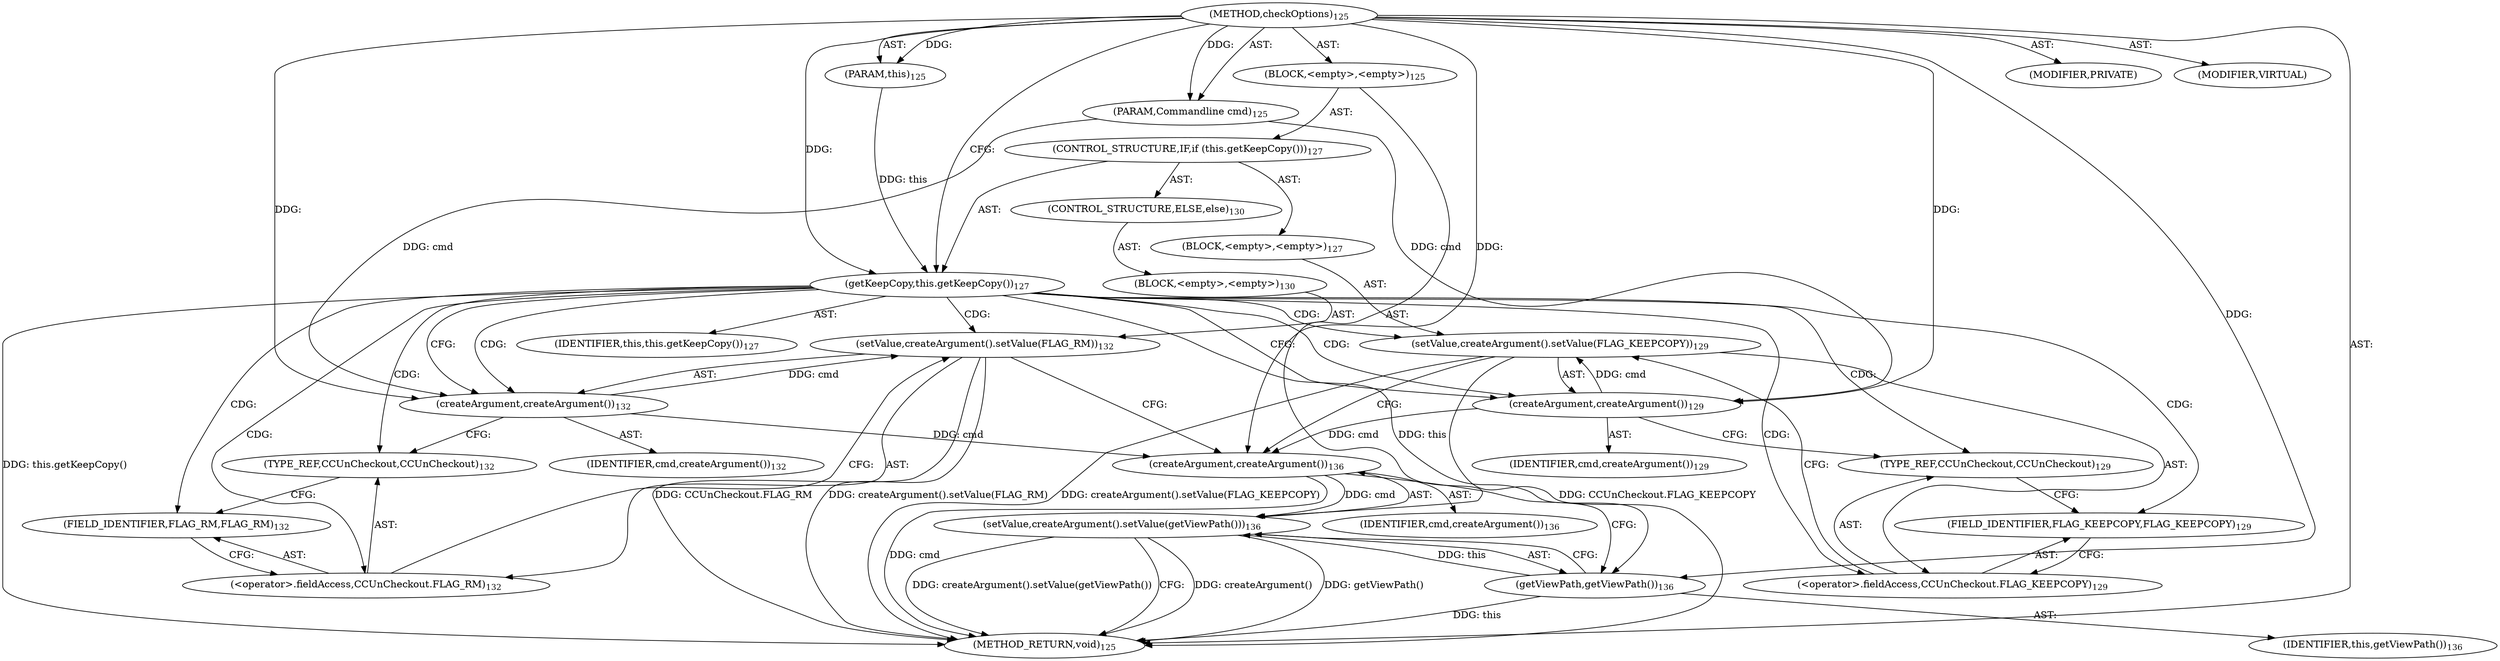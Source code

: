 digraph "checkOptions" {  
"111669149697" [label = <(METHOD,checkOptions)<SUB>125</SUB>> ]
"115964116993" [label = <(PARAM,this)<SUB>125</SUB>> ]
"115964116994" [label = <(PARAM,Commandline cmd)<SUB>125</SUB>> ]
"25769803780" [label = <(BLOCK,&lt;empty&gt;,&lt;empty&gt;)<SUB>125</SUB>> ]
"47244640258" [label = <(CONTROL_STRUCTURE,IF,if (this.getKeepCopy()))<SUB>127</SUB>> ]
"30064771099" [label = <(getKeepCopy,this.getKeepCopy())<SUB>127</SUB>> ]
"68719476743" [label = <(IDENTIFIER,this,this.getKeepCopy())<SUB>127</SUB>> ]
"25769803781" [label = <(BLOCK,&lt;empty&gt;,&lt;empty&gt;)<SUB>127</SUB>> ]
"30064771100" [label = <(setValue,createArgument().setValue(FLAG_KEEPCOPY))<SUB>129</SUB>> ]
"30064771101" [label = <(createArgument,createArgument())<SUB>129</SUB>> ]
"68719476764" [label = <(IDENTIFIER,cmd,createArgument())<SUB>129</SUB>> ]
"30064771102" [label = <(&lt;operator&gt;.fieldAccess,CCUnCheckout.FLAG_KEEPCOPY)<SUB>129</SUB>> ]
"180388626432" [label = <(TYPE_REF,CCUnCheckout,CCUnCheckout)<SUB>129</SUB>> ]
"55834574848" [label = <(FIELD_IDENTIFIER,FLAG_KEEPCOPY,FLAG_KEEPCOPY)<SUB>129</SUB>> ]
"47244640259" [label = <(CONTROL_STRUCTURE,ELSE,else)<SUB>130</SUB>> ]
"25769803782" [label = <(BLOCK,&lt;empty&gt;,&lt;empty&gt;)<SUB>130</SUB>> ]
"30064771103" [label = <(setValue,createArgument().setValue(FLAG_RM))<SUB>132</SUB>> ]
"30064771104" [label = <(createArgument,createArgument())<SUB>132</SUB>> ]
"68719476765" [label = <(IDENTIFIER,cmd,createArgument())<SUB>132</SUB>> ]
"30064771105" [label = <(&lt;operator&gt;.fieldAccess,CCUnCheckout.FLAG_RM)<SUB>132</SUB>> ]
"180388626433" [label = <(TYPE_REF,CCUnCheckout,CCUnCheckout)<SUB>132</SUB>> ]
"55834574849" [label = <(FIELD_IDENTIFIER,FLAG_RM,FLAG_RM)<SUB>132</SUB>> ]
"30064771106" [label = <(setValue,createArgument().setValue(getViewPath()))<SUB>136</SUB>> ]
"30064771107" [label = <(createArgument,createArgument())<SUB>136</SUB>> ]
"68719476766" [label = <(IDENTIFIER,cmd,createArgument())<SUB>136</SUB>> ]
"30064771108" [label = <(getViewPath,getViewPath())<SUB>136</SUB>> ]
"68719476744" [label = <(IDENTIFIER,this,getViewPath())<SUB>136</SUB>> ]
"133143986179" [label = <(MODIFIER,PRIVATE)> ]
"133143986180" [label = <(MODIFIER,VIRTUAL)> ]
"128849018881" [label = <(METHOD_RETURN,void)<SUB>125</SUB>> ]
  "111669149697" -> "115964116993"  [ label = "AST: "] 
  "111669149697" -> "115964116994"  [ label = "AST: "] 
  "111669149697" -> "25769803780"  [ label = "AST: "] 
  "111669149697" -> "133143986179"  [ label = "AST: "] 
  "111669149697" -> "133143986180"  [ label = "AST: "] 
  "111669149697" -> "128849018881"  [ label = "AST: "] 
  "25769803780" -> "47244640258"  [ label = "AST: "] 
  "25769803780" -> "30064771106"  [ label = "AST: "] 
  "47244640258" -> "30064771099"  [ label = "AST: "] 
  "47244640258" -> "25769803781"  [ label = "AST: "] 
  "47244640258" -> "47244640259"  [ label = "AST: "] 
  "30064771099" -> "68719476743"  [ label = "AST: "] 
  "25769803781" -> "30064771100"  [ label = "AST: "] 
  "30064771100" -> "30064771101"  [ label = "AST: "] 
  "30064771100" -> "30064771102"  [ label = "AST: "] 
  "30064771101" -> "68719476764"  [ label = "AST: "] 
  "30064771102" -> "180388626432"  [ label = "AST: "] 
  "30064771102" -> "55834574848"  [ label = "AST: "] 
  "47244640259" -> "25769803782"  [ label = "AST: "] 
  "25769803782" -> "30064771103"  [ label = "AST: "] 
  "30064771103" -> "30064771104"  [ label = "AST: "] 
  "30064771103" -> "30064771105"  [ label = "AST: "] 
  "30064771104" -> "68719476765"  [ label = "AST: "] 
  "30064771105" -> "180388626433"  [ label = "AST: "] 
  "30064771105" -> "55834574849"  [ label = "AST: "] 
  "30064771106" -> "30064771107"  [ label = "AST: "] 
  "30064771106" -> "30064771108"  [ label = "AST: "] 
  "30064771107" -> "68719476766"  [ label = "AST: "] 
  "30064771108" -> "68719476744"  [ label = "AST: "] 
  "30064771106" -> "128849018881"  [ label = "CFG: "] 
  "30064771099" -> "30064771101"  [ label = "CFG: "] 
  "30064771099" -> "30064771104"  [ label = "CFG: "] 
  "30064771107" -> "30064771108"  [ label = "CFG: "] 
  "30064771108" -> "30064771106"  [ label = "CFG: "] 
  "30064771100" -> "30064771107"  [ label = "CFG: "] 
  "30064771101" -> "180388626432"  [ label = "CFG: "] 
  "30064771102" -> "30064771100"  [ label = "CFG: "] 
  "30064771103" -> "30064771107"  [ label = "CFG: "] 
  "180388626432" -> "55834574848"  [ label = "CFG: "] 
  "55834574848" -> "30064771102"  [ label = "CFG: "] 
  "30064771104" -> "180388626433"  [ label = "CFG: "] 
  "30064771105" -> "30064771103"  [ label = "CFG: "] 
  "180388626433" -> "55834574849"  [ label = "CFG: "] 
  "55834574849" -> "30064771105"  [ label = "CFG: "] 
  "111669149697" -> "30064771099"  [ label = "CFG: "] 
  "30064771099" -> "128849018881"  [ label = "DDG: this.getKeepCopy()"] 
  "30064771103" -> "128849018881"  [ label = "DDG: CCUnCheckout.FLAG_RM"] 
  "30064771103" -> "128849018881"  [ label = "DDG: createArgument().setValue(FLAG_RM)"] 
  "30064771100" -> "128849018881"  [ label = "DDG: CCUnCheckout.FLAG_KEEPCOPY"] 
  "30064771100" -> "128849018881"  [ label = "DDG: createArgument().setValue(FLAG_KEEPCOPY)"] 
  "30064771107" -> "128849018881"  [ label = "DDG: cmd"] 
  "30064771106" -> "128849018881"  [ label = "DDG: createArgument()"] 
  "30064771108" -> "128849018881"  [ label = "DDG: this"] 
  "30064771106" -> "128849018881"  [ label = "DDG: getViewPath()"] 
  "30064771106" -> "128849018881"  [ label = "DDG: createArgument().setValue(getViewPath())"] 
  "111669149697" -> "115964116993"  [ label = "DDG: "] 
  "111669149697" -> "115964116994"  [ label = "DDG: "] 
  "30064771107" -> "30064771106"  [ label = "DDG: cmd"] 
  "30064771108" -> "30064771106"  [ label = "DDG: this"] 
  "115964116993" -> "30064771099"  [ label = "DDG: this"] 
  "111669149697" -> "30064771099"  [ label = "DDG: "] 
  "30064771104" -> "30064771107"  [ label = "DDG: cmd"] 
  "30064771101" -> "30064771107"  [ label = "DDG: cmd"] 
  "111669149697" -> "30064771107"  [ label = "DDG: "] 
  "30064771099" -> "30064771108"  [ label = "DDG: this"] 
  "111669149697" -> "30064771108"  [ label = "DDG: "] 
  "30064771101" -> "30064771100"  [ label = "DDG: cmd"] 
  "115964116994" -> "30064771101"  [ label = "DDG: cmd"] 
  "111669149697" -> "30064771101"  [ label = "DDG: "] 
  "30064771104" -> "30064771103"  [ label = "DDG: cmd"] 
  "115964116994" -> "30064771104"  [ label = "DDG: cmd"] 
  "111669149697" -> "30064771104"  [ label = "DDG: "] 
  "30064771099" -> "30064771103"  [ label = "CDG: "] 
  "30064771099" -> "30064771102"  [ label = "CDG: "] 
  "30064771099" -> "180388626433"  [ label = "CDG: "] 
  "30064771099" -> "30064771105"  [ label = "CDG: "] 
  "30064771099" -> "30064771104"  [ label = "CDG: "] 
  "30064771099" -> "55834574849"  [ label = "CDG: "] 
  "30064771099" -> "55834574848"  [ label = "CDG: "] 
  "30064771099" -> "30064771101"  [ label = "CDG: "] 
  "30064771099" -> "180388626432"  [ label = "CDG: "] 
  "30064771099" -> "30064771100"  [ label = "CDG: "] 
}
